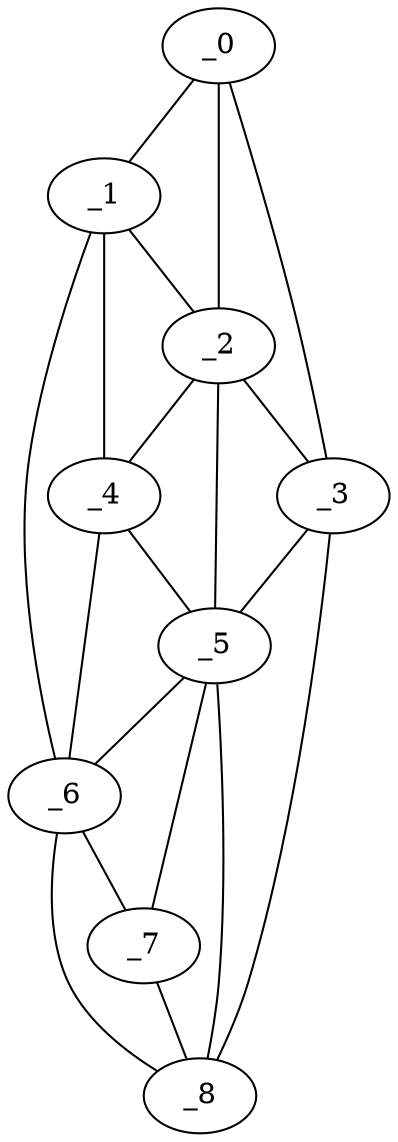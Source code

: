 graph "obj42__300.gxl" {
	_0	 [x=65,
		y=50];
	_1	 [x=89,
		y=26];
	_0 -- _1	 [valence=1];
	_2	 [x=99,
		y=32];
	_0 -- _2	 [valence=2];
	_3	 [x=105,
		y=48];
	_0 -- _3	 [valence=1];
	_1 -- _2	 [valence=1];
	_4	 [x=107,
		y=30];
	_1 -- _4	 [valence=2];
	_6	 [x=115,
		y=31];
	_1 -- _6	 [valence=1];
	_2 -- _3	 [valence=2];
	_2 -- _4	 [valence=2];
	_5	 [x=109,
		y=41];
	_2 -- _5	 [valence=2];
	_3 -- _5	 [valence=1];
	_8	 [x=124,
		y=41];
	_3 -- _8	 [valence=1];
	_4 -- _5	 [valence=2];
	_4 -- _6	 [valence=2];
	_5 -- _6	 [valence=1];
	_7	 [x=118,
		y=36];
	_5 -- _7	 [valence=2];
	_5 -- _8	 [valence=2];
	_6 -- _7	 [valence=2];
	_6 -- _8	 [valence=1];
	_7 -- _8	 [valence=1];
}
